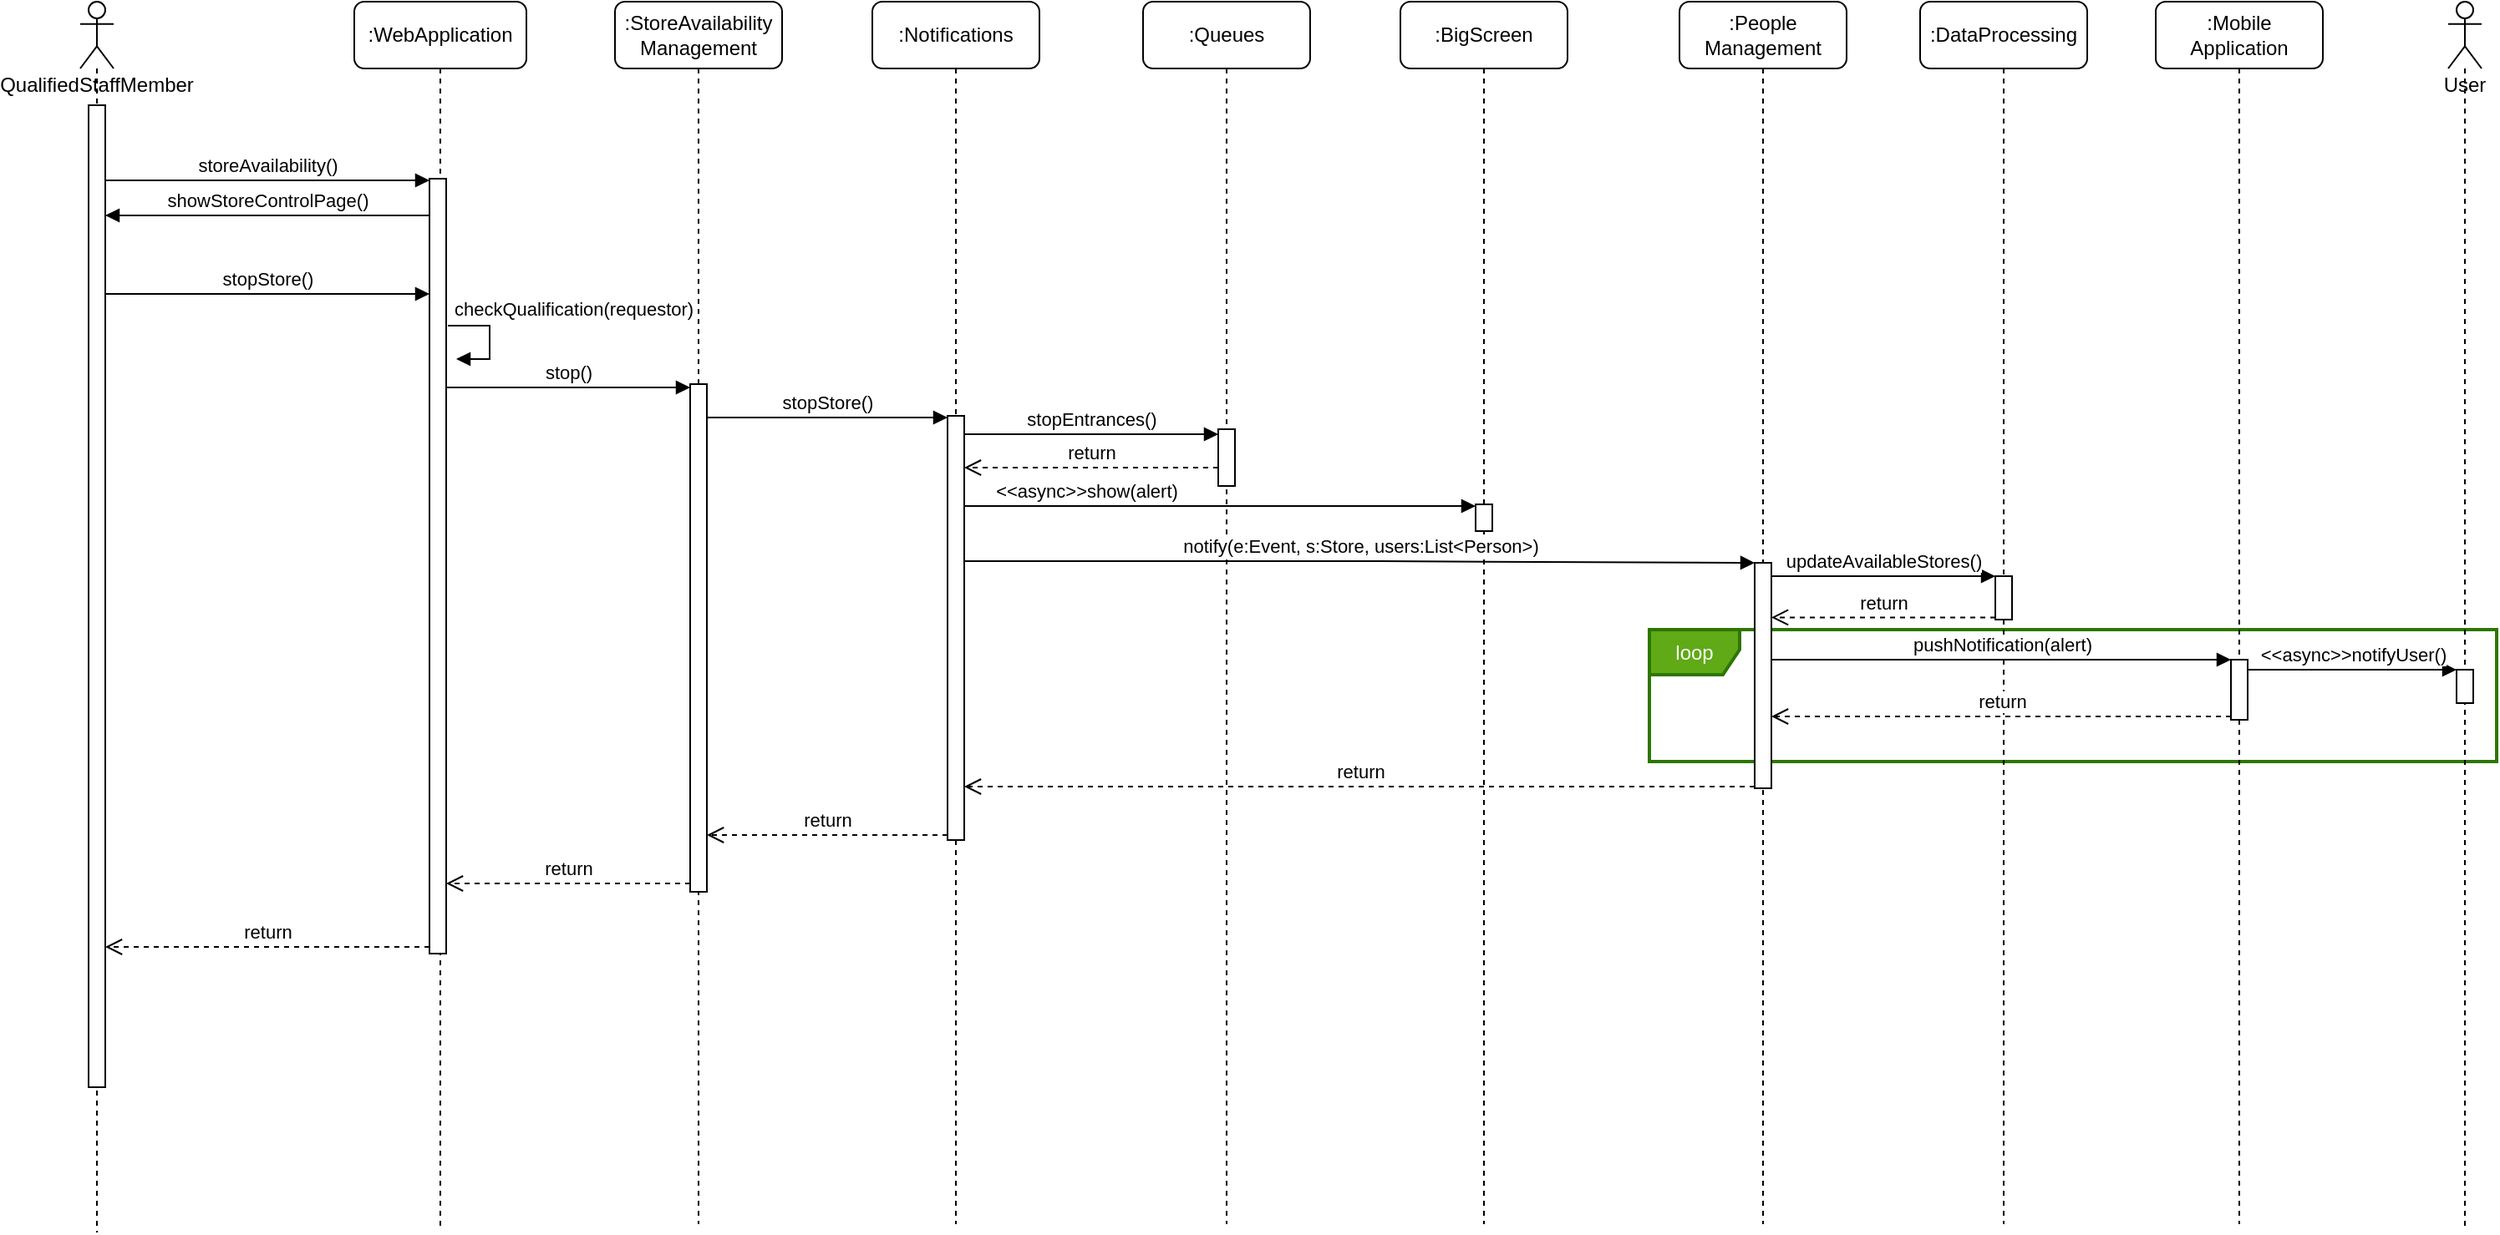 <mxfile version="14.1.8" type="device"><diagram name="Page-1" id="13e1069c-82ec-6db2-03f1-153e76fe0fe0"><mxGraphModel dx="1422" dy="828" grid="0" gridSize="10" guides="1" tooltips="1" connect="1" arrows="1" fold="1" page="1" pageScale="1" pageWidth="1169" pageHeight="827" background="none" math="0" shadow="0"><root><mxCell id="0"/><mxCell id="1" parent="0"/><mxCell id="jzLfJRAwkKBOdUyyi4oW-37" value="loop" style="shape=umlFrame;whiteSpace=wrap;html=1;width=54;height=27;fillColor=#60a917;strokeColor=#2D7600;fontColor=#ffffff;strokeWidth=2;" vertex="1" parent="1"><mxGeometry x="1014" y="454" width="507" height="79" as="geometry"/></mxCell><mxCell id="7baba1c4bc27f4b0-2" value=":WebApplication" style="shape=umlLifeline;perimeter=lifelinePerimeter;whiteSpace=wrap;html=1;container=1;collapsible=0;recursiveResize=0;outlineConnect=0;rounded=1;shadow=0;comic=0;labelBackgroundColor=none;strokeWidth=1;fontFamily=Helvetica;fontSize=12;align=center;" parent="1" vertex="1"><mxGeometry x="239" y="78" width="103" height="734" as="geometry"/></mxCell><mxCell id="7baba1c4bc27f4b0-10" value="" style="html=1;points=[];perimeter=orthogonalPerimeter;rounded=0;shadow=0;comic=0;labelBackgroundColor=none;strokeWidth=1;fontFamily=Verdana;fontSize=12;align=center;" parent="7baba1c4bc27f4b0-2" vertex="1"><mxGeometry x="45" y="106" width="10" height="464" as="geometry"/></mxCell><mxCell id="lIzOskPbsVTF9RIAqZBn-3" value="storeAvailability()" style="html=1;verticalAlign=bottom;endArrow=block;" parent="1" target="7baba1c4bc27f4b0-10" edge="1"><mxGeometry width="80" relative="1" as="geometry"><mxPoint x="90" y="185" as="sourcePoint"/><mxPoint x="524" y="368" as="targetPoint"/><Array as="points"><mxPoint x="265" y="185"/></Array></mxGeometry></mxCell><mxCell id="lIzOskPbsVTF9RIAqZBn-8" value=":StoreAvailability&lt;br&gt;Management" style="shape=umlLifeline;perimeter=lifelinePerimeter;whiteSpace=wrap;html=1;container=1;collapsible=0;recursiveResize=0;outlineConnect=0;rounded=1;shadow=0;glass=0;sketch=0;" parent="1" vertex="1"><mxGeometry x="395" y="78" width="100" height="732" as="geometry"/></mxCell><mxCell id="G4KW6ZfDAX0KYnybegb4-3" value="" style="html=1;points=[];perimeter=orthogonalPerimeter;" parent="lIzOskPbsVTF9RIAqZBn-8" vertex="1"><mxGeometry x="45" y="229" width="10" height="304" as="geometry"/></mxCell><mxCell id="uHh67VX50_L7ws1yM3Z_-1" value="QualifiedStaffMember" style="shape=umlLifeline;participant=umlActor;perimeter=lifelinePerimeter;whiteSpace=wrap;html=1;container=1;collapsible=0;recursiveResize=0;verticalAlign=top;spacingTop=36;outlineConnect=0;" parent="1" vertex="1"><mxGeometry x="75" y="78" width="20" height="737" as="geometry"/></mxCell><mxCell id="uHh67VX50_L7ws1yM3Z_-2" value="" style="html=1;points=[];perimeter=orthogonalPerimeter;" parent="uHh67VX50_L7ws1yM3Z_-1" vertex="1"><mxGeometry x="5" y="62" width="10" height="588" as="geometry"/></mxCell><mxCell id="G4KW6ZfDAX0KYnybegb4-1" value="showStoreControlPage()" style="html=1;verticalAlign=bottom;endArrow=block;" parent="1" source="7baba1c4bc27f4b0-10" target="uHh67VX50_L7ws1yM3Z_-2" edge="1"><mxGeometry width="80" relative="1" as="geometry"><mxPoint x="530" y="476" as="sourcePoint"/><mxPoint x="610" y="476" as="targetPoint"/><Array as="points"><mxPoint x="188" y="206"/></Array></mxGeometry></mxCell><mxCell id="G4KW6ZfDAX0KYnybegb4-2" value="stopStore()" style="html=1;verticalAlign=bottom;endArrow=block;" parent="1" source="uHh67VX50_L7ws1yM3Z_-2" target="7baba1c4bc27f4b0-10" edge="1"><mxGeometry width="80" relative="1" as="geometry"><mxPoint x="530" y="476" as="sourcePoint"/><mxPoint x="610" y="476" as="targetPoint"/><Array as="points"><mxPoint x="179" y="253"/></Array></mxGeometry></mxCell><mxCell id="G4KW6ZfDAX0KYnybegb4-7" value="stop()" style="html=1;verticalAlign=bottom;endArrow=block;" parent="1" target="G4KW6ZfDAX0KYnybegb4-3" edge="1"><mxGeometry width="80" relative="1" as="geometry"><mxPoint x="294" y="309" as="sourcePoint"/><mxPoint x="610" y="462" as="targetPoint"/><Array as="points"><mxPoint x="392" y="309"/></Array></mxGeometry></mxCell><mxCell id="G4KW6ZfDAX0KYnybegb4-8" value="return" style="html=1;verticalAlign=bottom;endArrow=open;dashed=1;endSize=8;" parent="1" source="G4KW6ZfDAX0KYnybegb4-3" target="7baba1c4bc27f4b0-10" edge="1"><mxGeometry relative="1" as="geometry"><mxPoint x="610" y="462" as="sourcePoint"/><mxPoint x="294" y="339" as="targetPoint"/><Array as="points"><mxPoint x="395" y="606"/></Array></mxGeometry></mxCell><mxCell id="G4KW6ZfDAX0KYnybegb4-11" value="checkQualification(requestor)" style="edgeStyle=orthogonalEdgeStyle;html=1;align=left;spacingLeft=2;endArrow=block;rounded=0;entryX=1;entryY=0;" parent="1" edge="1"><mxGeometry x="-1" y="10" relative="1" as="geometry"><mxPoint x="295" y="272" as="sourcePoint"/><Array as="points"><mxPoint x="320" y="272"/></Array><mxPoint x="300" y="292" as="targetPoint"/><mxPoint as="offset"/></mxGeometry></mxCell><mxCell id="G4KW6ZfDAX0KYnybegb4-21" value=":Notifications" style="shape=umlLifeline;perimeter=lifelinePerimeter;whiteSpace=wrap;html=1;container=1;collapsible=0;recursiveResize=0;outlineConnect=0;rounded=1;shadow=0;glass=0;sketch=0;" parent="1" vertex="1"><mxGeometry x="549" y="78" width="100" height="732" as="geometry"/></mxCell><mxCell id="jzLfJRAwkKBOdUyyi4oW-11" value="" style="html=1;points=[];perimeter=orthogonalPerimeter;" vertex="1" parent="G4KW6ZfDAX0KYnybegb4-21"><mxGeometry x="45" y="248" width="10" height="254" as="geometry"/></mxCell><mxCell id="G4KW6ZfDAX0KYnybegb4-25" value=":People&lt;br&gt;Management" style="shape=umlLifeline;perimeter=lifelinePerimeter;whiteSpace=wrap;html=1;container=1;collapsible=0;recursiveResize=0;outlineConnect=0;rounded=1;shadow=0;glass=0;sketch=0;" parent="1" vertex="1"><mxGeometry x="1032" y="78" width="100" height="732" as="geometry"/></mxCell><mxCell id="jzLfJRAwkKBOdUyyi4oW-24" value="" style="html=1;points=[];perimeter=orthogonalPerimeter;" vertex="1" parent="G4KW6ZfDAX0KYnybegb4-25"><mxGeometry x="45" y="336" width="10" height="135" as="geometry"/></mxCell><mxCell id="jzLfJRAwkKBOdUyyi4oW-1" value=":Queues" style="shape=umlLifeline;perimeter=lifelinePerimeter;whiteSpace=wrap;html=1;container=1;collapsible=0;recursiveResize=0;outlineConnect=0;rounded=1;shadow=0;glass=0;sketch=0;" vertex="1" parent="1"><mxGeometry x="711" y="78" width="100" height="732" as="geometry"/></mxCell><mxCell id="jzLfJRAwkKBOdUyyi4oW-13" value="" style="html=1;points=[];perimeter=orthogonalPerimeter;" vertex="1" parent="jzLfJRAwkKBOdUyyi4oW-1"><mxGeometry x="45" y="256" width="10" height="34" as="geometry"/></mxCell><mxCell id="jzLfJRAwkKBOdUyyi4oW-3" value=":DataProcessing" style="shape=umlLifeline;perimeter=lifelinePerimeter;whiteSpace=wrap;html=1;container=1;collapsible=0;recursiveResize=0;outlineConnect=0;rounded=1;shadow=0;glass=0;sketch=0;" vertex="1" parent="1"><mxGeometry x="1176" y="78" width="100" height="732" as="geometry"/></mxCell><mxCell id="jzLfJRAwkKBOdUyyi4oW-25" value="" style="html=1;points=[];perimeter=orthogonalPerimeter;" vertex="1" parent="jzLfJRAwkKBOdUyyi4oW-3"><mxGeometry x="45" y="344" width="10" height="26" as="geometry"/></mxCell><mxCell id="jzLfJRAwkKBOdUyyi4oW-5" value=":Mobile&lt;br&gt;Application" style="shape=umlLifeline;perimeter=lifelinePerimeter;whiteSpace=wrap;html=1;container=1;collapsible=0;recursiveResize=0;outlineConnect=0;rounded=1;shadow=0;glass=0;sketch=0;" vertex="1" parent="1"><mxGeometry x="1317" y="78" width="100" height="732" as="geometry"/></mxCell><mxCell id="jzLfJRAwkKBOdUyyi4oW-31" value="" style="html=1;points=[];perimeter=orthogonalPerimeter;" vertex="1" parent="jzLfJRAwkKBOdUyyi4oW-5"><mxGeometry x="45" y="394" width="10" height="36" as="geometry"/></mxCell><mxCell id="jzLfJRAwkKBOdUyyi4oW-7" value="User" style="shape=umlLifeline;participant=umlActor;perimeter=lifelinePerimeter;whiteSpace=wrap;html=1;container=1;collapsible=0;recursiveResize=0;verticalAlign=top;spacingTop=36;outlineConnect=0;" vertex="1" parent="1"><mxGeometry x="1492" y="78" width="20" height="735" as="geometry"/></mxCell><mxCell id="jzLfJRAwkKBOdUyyi4oW-34" value="" style="html=1;points=[];perimeter=orthogonalPerimeter;" vertex="1" parent="jzLfJRAwkKBOdUyyi4oW-7"><mxGeometry x="5" y="400" width="10" height="20" as="geometry"/></mxCell><mxCell id="jzLfJRAwkKBOdUyyi4oW-12" value="stopStore()" style="html=1;verticalAlign=bottom;endArrow=block;" edge="1" parent="1" source="G4KW6ZfDAX0KYnybegb4-3" target="jzLfJRAwkKBOdUyyi4oW-11"><mxGeometry width="80" relative="1" as="geometry"><mxPoint x="667" y="438" as="sourcePoint"/><mxPoint x="747" y="438" as="targetPoint"/><Array as="points"><mxPoint x="527" y="327"/></Array></mxGeometry></mxCell><mxCell id="jzLfJRAwkKBOdUyyi4oW-14" value="stopEntrances()" style="html=1;verticalAlign=bottom;endArrow=block;" edge="1" parent="1" source="jzLfJRAwkKBOdUyyi4oW-11" target="jzLfJRAwkKBOdUyyi4oW-13"><mxGeometry width="80" relative="1" as="geometry"><mxPoint x="667" y="438" as="sourcePoint"/><mxPoint x="747" y="438" as="targetPoint"/><Array as="points"><mxPoint x="676" y="337"/></Array></mxGeometry></mxCell><mxCell id="jzLfJRAwkKBOdUyyi4oW-16" value=":BigScreen" style="shape=umlLifeline;perimeter=lifelinePerimeter;whiteSpace=wrap;html=1;container=1;collapsible=0;recursiveResize=0;outlineConnect=0;rounded=1;shadow=0;glass=0;sketch=0;" vertex="1" parent="1"><mxGeometry x="865" y="78" width="100" height="732" as="geometry"/></mxCell><mxCell id="jzLfJRAwkKBOdUyyi4oW-18" value="" style="html=1;points=[];perimeter=orthogonalPerimeter;" vertex="1" parent="jzLfJRAwkKBOdUyyi4oW-16"><mxGeometry x="45" y="301" width="10" height="16" as="geometry"/></mxCell><mxCell id="jzLfJRAwkKBOdUyyi4oW-17" value="&amp;lt;&amp;lt;async&amp;gt;&amp;gt;show(alert)" style="html=1;verticalAlign=bottom;endArrow=block;" edge="1" parent="1" target="jzLfJRAwkKBOdUyyi4oW-18"><mxGeometry x="-0.523" width="80" relative="1" as="geometry"><mxPoint x="604" y="380" as="sourcePoint"/><mxPoint x="747" y="417" as="targetPoint"/><Array as="points"><mxPoint x="852" y="380"/></Array><mxPoint as="offset"/></mxGeometry></mxCell><mxCell id="jzLfJRAwkKBOdUyyi4oW-19" value="return" style="html=1;verticalAlign=bottom;endArrow=open;dashed=1;endSize=8;" edge="1" parent="1" source="jzLfJRAwkKBOdUyyi4oW-13" target="jzLfJRAwkKBOdUyyi4oW-11"><mxGeometry relative="1" as="geometry"><mxPoint x="747" y="415" as="sourcePoint"/><mxPoint x="667" y="415" as="targetPoint"/><Array as="points"><mxPoint x="679" y="357"/></Array></mxGeometry></mxCell><mxCell id="jzLfJRAwkKBOdUyyi4oW-23" value="notify(e:Event, s:Store, users:List&amp;lt;Person&amp;gt;)" style="html=1;verticalAlign=bottom;endArrow=block;" edge="1" parent="1" source="jzLfJRAwkKBOdUyyi4oW-11" target="jzLfJRAwkKBOdUyyi4oW-24"><mxGeometry width="80" relative="1" as="geometry"><mxPoint x="717" y="475" as="sourcePoint"/><mxPoint x="797" y="475" as="targetPoint"/><Array as="points"><mxPoint x="843" y="413"/></Array></mxGeometry></mxCell><mxCell id="jzLfJRAwkKBOdUyyi4oW-26" value="updateAvailableStores()" style="html=1;verticalAlign=bottom;endArrow=block;entryX=0;entryY=0;" edge="1" target="jzLfJRAwkKBOdUyyi4oW-25" parent="1" source="jzLfJRAwkKBOdUyyi4oW-24"><mxGeometry relative="1" as="geometry"><mxPoint x="1151" y="407" as="sourcePoint"/></mxGeometry></mxCell><mxCell id="jzLfJRAwkKBOdUyyi4oW-27" value="return" style="html=1;verticalAlign=bottom;endArrow=open;dashed=1;endSize=8;exitX=0;exitY=0.95;" edge="1" source="jzLfJRAwkKBOdUyyi4oW-25" parent="1" target="jzLfJRAwkKBOdUyyi4oW-24"><mxGeometry relative="1" as="geometry"><mxPoint x="1151" y="483" as="targetPoint"/></mxGeometry></mxCell><mxCell id="jzLfJRAwkKBOdUyyi4oW-32" value="pushNotification(alert)" style="html=1;verticalAlign=bottom;endArrow=block;entryX=0;entryY=0;" edge="1" target="jzLfJRAwkKBOdUyyi4oW-31" parent="1" source="jzLfJRAwkKBOdUyyi4oW-24"><mxGeometry relative="1" as="geometry"><mxPoint x="1292" y="466" as="sourcePoint"/></mxGeometry></mxCell><mxCell id="jzLfJRAwkKBOdUyyi4oW-33" value="return" style="html=1;verticalAlign=bottom;endArrow=open;dashed=1;endSize=8;" edge="1" source="jzLfJRAwkKBOdUyyi4oW-31" parent="1" target="jzLfJRAwkKBOdUyyi4oW-24"><mxGeometry relative="1" as="geometry"><mxPoint x="1292" y="542" as="targetPoint"/><Array as="points"><mxPoint x="1230" y="506"/></Array></mxGeometry></mxCell><mxCell id="jzLfJRAwkKBOdUyyi4oW-35" value="&amp;lt;&amp;lt;async&amp;gt;&amp;gt;notifyUser()" style="html=1;verticalAlign=bottom;endArrow=block;entryX=0;entryY=0;" edge="1" target="jzLfJRAwkKBOdUyyi4oW-34" parent="1" source="jzLfJRAwkKBOdUyyi4oW-31"><mxGeometry relative="1" as="geometry"><mxPoint x="1427" y="473" as="sourcePoint"/></mxGeometry></mxCell><mxCell id="jzLfJRAwkKBOdUyyi4oW-38" value="return" style="html=1;verticalAlign=bottom;endArrow=open;dashed=1;endSize=8;" edge="1" parent="1" source="jzLfJRAwkKBOdUyyi4oW-24" target="jzLfJRAwkKBOdUyyi4oW-11"><mxGeometry relative="1" as="geometry"><mxPoint x="832" y="442" as="sourcePoint"/><mxPoint x="752" y="442" as="targetPoint"/><Array as="points"><mxPoint x="838" y="548"/></Array></mxGeometry></mxCell><mxCell id="jzLfJRAwkKBOdUyyi4oW-39" value="return" style="html=1;verticalAlign=bottom;endArrow=open;dashed=1;endSize=8;" edge="1" parent="1" source="jzLfJRAwkKBOdUyyi4oW-11" target="G4KW6ZfDAX0KYnybegb4-3"><mxGeometry relative="1" as="geometry"><mxPoint x="832" y="442" as="sourcePoint"/><mxPoint x="752" y="442" as="targetPoint"/><Array as="points"><mxPoint x="524" y="577"/></Array></mxGeometry></mxCell><mxCell id="jzLfJRAwkKBOdUyyi4oW-40" value="return" style="html=1;verticalAlign=bottom;endArrow=open;dashed=1;endSize=8;" edge="1" parent="1" source="7baba1c4bc27f4b0-10" target="uHh67VX50_L7ws1yM3Z_-2"><mxGeometry relative="1" as="geometry"><mxPoint x="618" y="444" as="sourcePoint"/><mxPoint x="538" y="444" as="targetPoint"/><Array as="points"><mxPoint x="182" y="644"/></Array></mxGeometry></mxCell></root></mxGraphModel></diagram></mxfile>